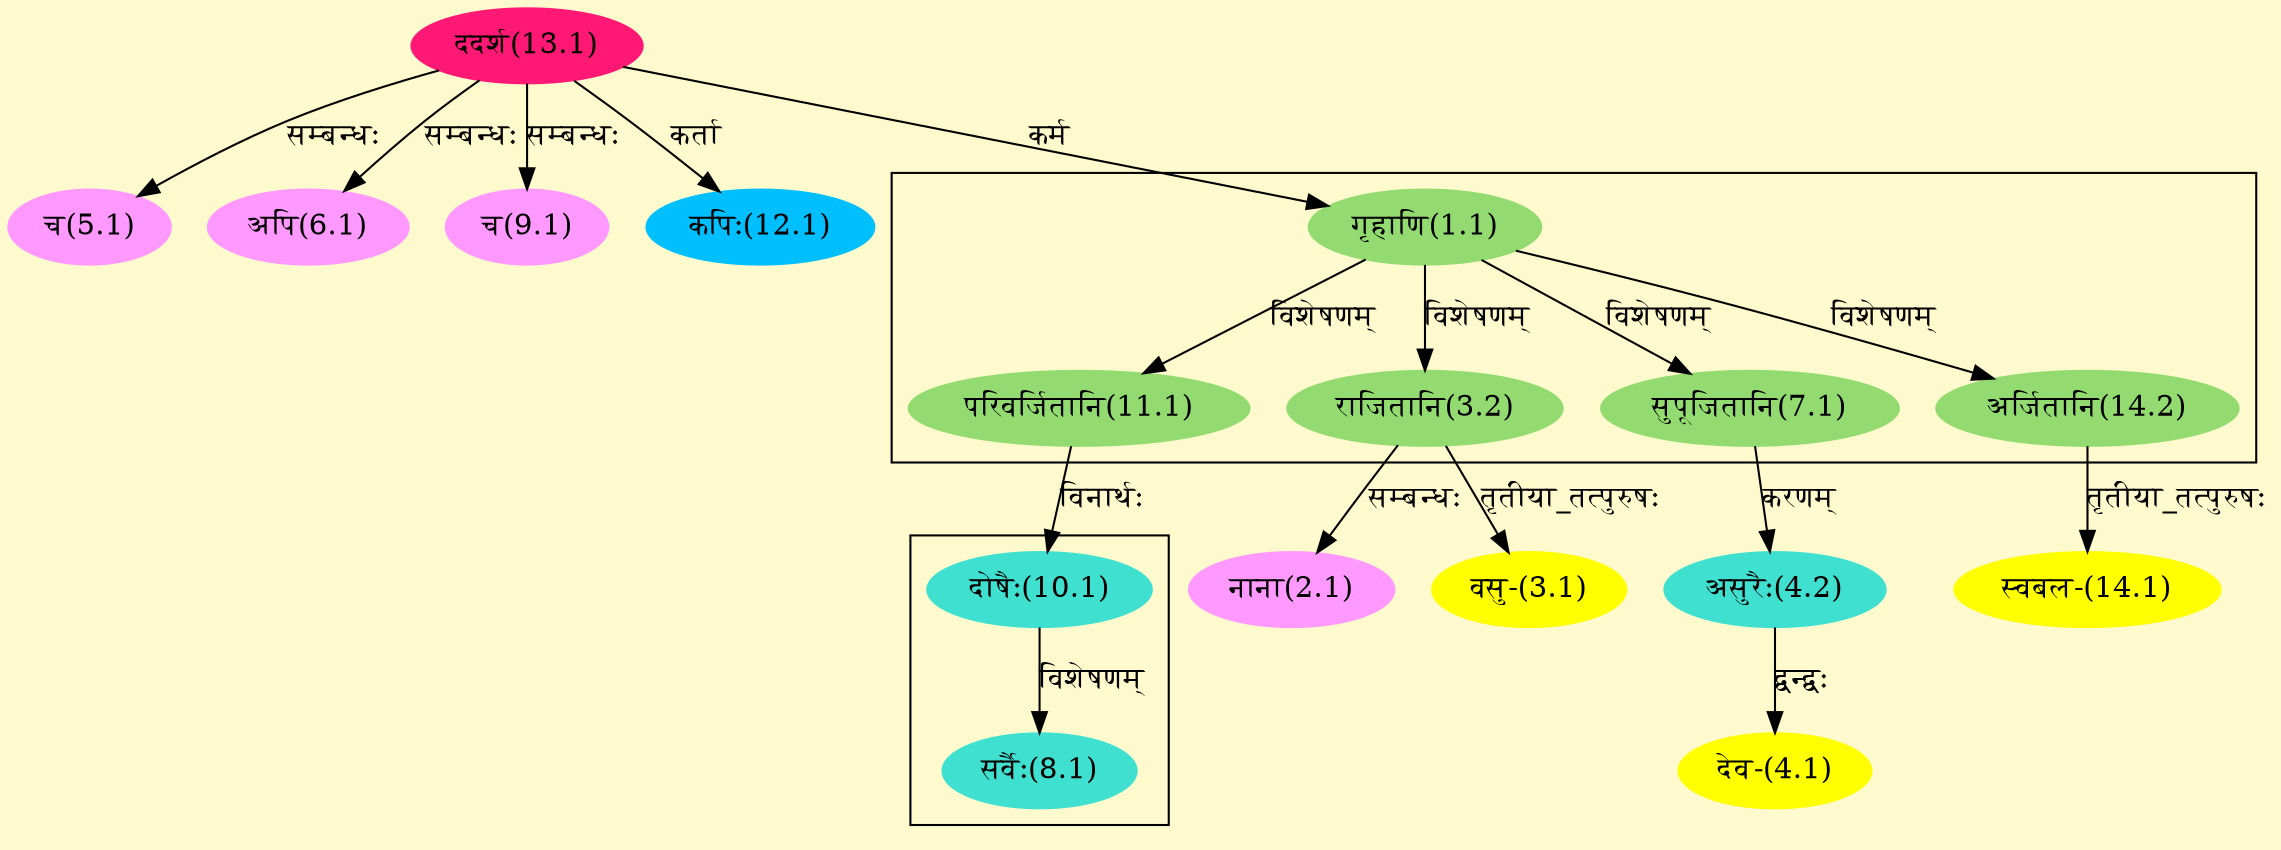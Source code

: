 digraph G{
rankdir=BT;
 compound=true;
 bgcolor="lemonchiffon1";

subgraph cluster_1{
Node3_2 [style=filled, color="#93DB70" label = "राजितानि(3.2)"]
Node1_1 [style=filled, color="#93DB70" label = "गृहाणि(1.1)"]
Node7_1 [style=filled, color="#93DB70" label = "सुपूजितानि(7.1)"]
Node11_1 [style=filled, color="#93DB70" label = "परिवर्जितानि(11.1)"]
Node14_2 [style=filled, color="#93DB70" label = "अर्जितानि(14.2)"]

}

subgraph cluster_2{
Node8_1 [style=filled, color="#40E0D0" label = "सर्वैः(8.1)"]
Node10_1 [style=filled, color="#40E0D0" label = "दोषैः(10.1)"]

}
Node1_1 [style=filled, color="#93DB70" label = "गृहाणि(1.1)"]
Node13_1 [style=filled, color="#FF1975" label = "ददर्श(13.1)"]
Node2_1 [style=filled, color="#FF99FF" label = "नाना(2.1)"]
Node3_2 [style=filled, color="#93DB70" label = "राजितानि(3.2)"]
Node3_1 [style=filled, color="#FFFF00" label = "वसु-(3.1)"]
Node4_1 [style=filled, color="#FFFF00" label = "देव-(4.1)"]
Node4_2 [style=filled, color="#40E0D0" label = "असुरैः(4.2)"]
Node7_1 [style=filled, color="#93DB70" label = "सुपूजितानि(7.1)"]
Node5_1 [style=filled, color="#FF99FF" label = "च(5.1)"]
Node6_1 [style=filled, color="#FF99FF" label = "अपि(6.1)"]
Node9_1 [style=filled, color="#FF99FF" label = "च(9.1)"]
Node10_1 [style=filled, color="#40E0D0" label = "दोषैः(10.1)"]
Node11_1 [style=filled, color="#93DB70" label = "परिवर्जितानि(11.1)"]
Node12_1 [style=filled, color="#00BFFF" label = "कपिः(12.1)"]
Node [style=filled, color="" label = "()"]
Node14_1 [style=filled, color="#FFFF00" label = "स्वबल-(14.1)"]
Node14_2 [style=filled, color="#93DB70" label = "अर्जितानि(14.2)"]
/* Start of Relations section */

Node1_1 -> Node13_1 [  label="कर्म"  dir="back" ]
Node2_1 -> Node3_2 [  label="सम्बन्धः"  dir="back" ]
Node3_1 -> Node3_2 [  label="तृतीया_तत्पुरुषः"  dir="back" ]
Node3_2 -> Node1_1 [  label="विशेषणम्"  dir="back" ]
Node4_1 -> Node4_2 [  label="द्वन्द्वः"  dir="back" ]
Node4_2 -> Node7_1 [  label="करणम्"  dir="back" ]
Node5_1 -> Node13_1 [  label="सम्बन्धः"  dir="back" ]
Node6_1 -> Node13_1 [  label="सम्बन्धः"  dir="back" ]
Node7_1 -> Node1_1 [  label="विशेषणम्"  dir="back" ]
Node8_1 -> Node10_1 [  label="विशेषणम्"  dir="back" ]
Node9_1 -> Node13_1 [  label="सम्बन्धः"  dir="back" ]
Node10_1 -> Node11_1 [  label="विनार्थः"  dir="back" ]
Node11_1 -> Node1_1 [  label="विशेषणम्"  dir="back" ]
Node12_1 -> Node13_1 [  label="कर्ता"  dir="back" ]
Node14_1 -> Node14_2 [  label="तृतीया_तत्पुरुषः"  dir="back" ]
Node14_2 -> Node1_1 [  label="विशेषणम्"  dir="back" ]
}
